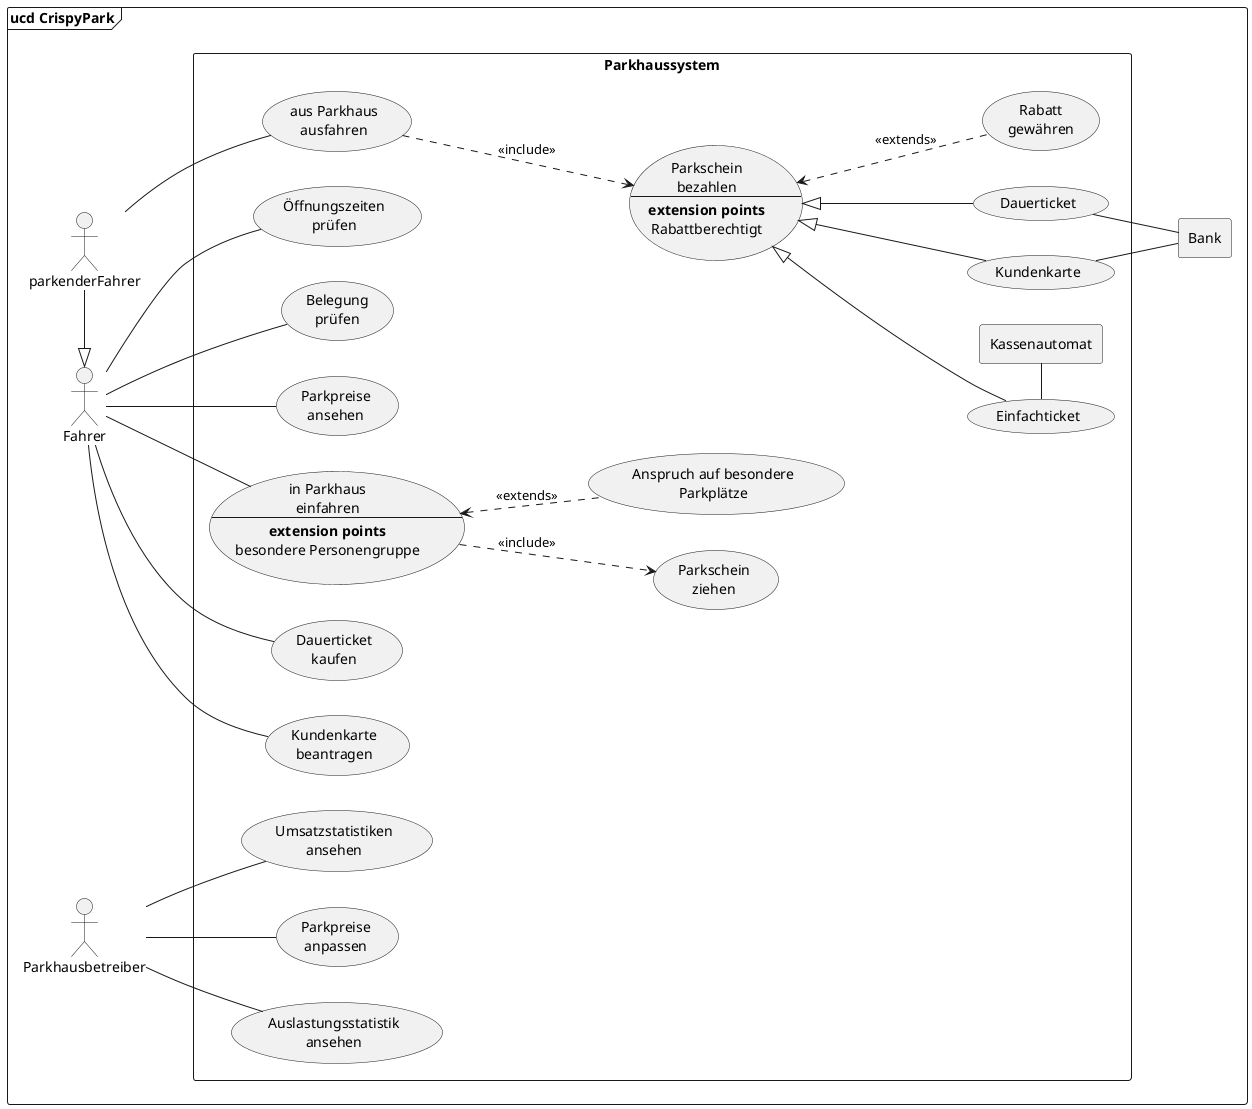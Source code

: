 @startuml
left to right direction
skinparam packageStyle rectangle

frame "ucd CrispyPark"{
actor Fahrer
actor parkenderFahrer
actor Parkhausbetreiber

agent Bank

    rectangle Parkhaussystem {
        agent Kassenautomat

        Fahrer <|- parkenderFahrer

        Fahrer -- (Parkpreise\nansehen)
        Fahrer -- (Belegung\nprüfen)
        Fahrer -- (Öffnungszeiten\nprüfen)
        Fahrer -- (Kundenkarte\nbeantragen)
        Fahrer -- (Dauerticket\nkaufen)

        usecase ein [
            in Parkhaus\neinfahren
            --
            <b>extension points
            besondere Personengruppe
        ]
        Fahrer -- ein
        ein -.> (Parkschein\nziehen) : <<include>>
        ein <.. (Anspruch auf besondere\nParkplätze) : <<extends>>

        parkenderFahrer -- (aus Parkhaus\nausfahren)
        usecase bez [
            Parkschein\nbezahlen
            --
            <b>extension points
            Rabattberechtigt
        ]
        (aus Parkhaus\nausfahren) -.> bez : <<include>>
        bez <|-- (Einfachticket)
        (Einfachticket) - Kassenautomat
        bez <|-- (Kundenkarte)
        (Kundenkarte) -- Bank
        bez <|-- (Dauerticket)
        (Dauerticket) -- Bank
        bez <.. (Rabatt\ngewähren) : <<extends>>

        Parkhausbetreiber -- (Umsatzstatistiken\nansehen)
        Parkhausbetreiber -- (Auslastungsstatistik\nansehen)
        Parkhausbetreiber -- (Parkpreise\nanpassen)
    }
}

@enduml